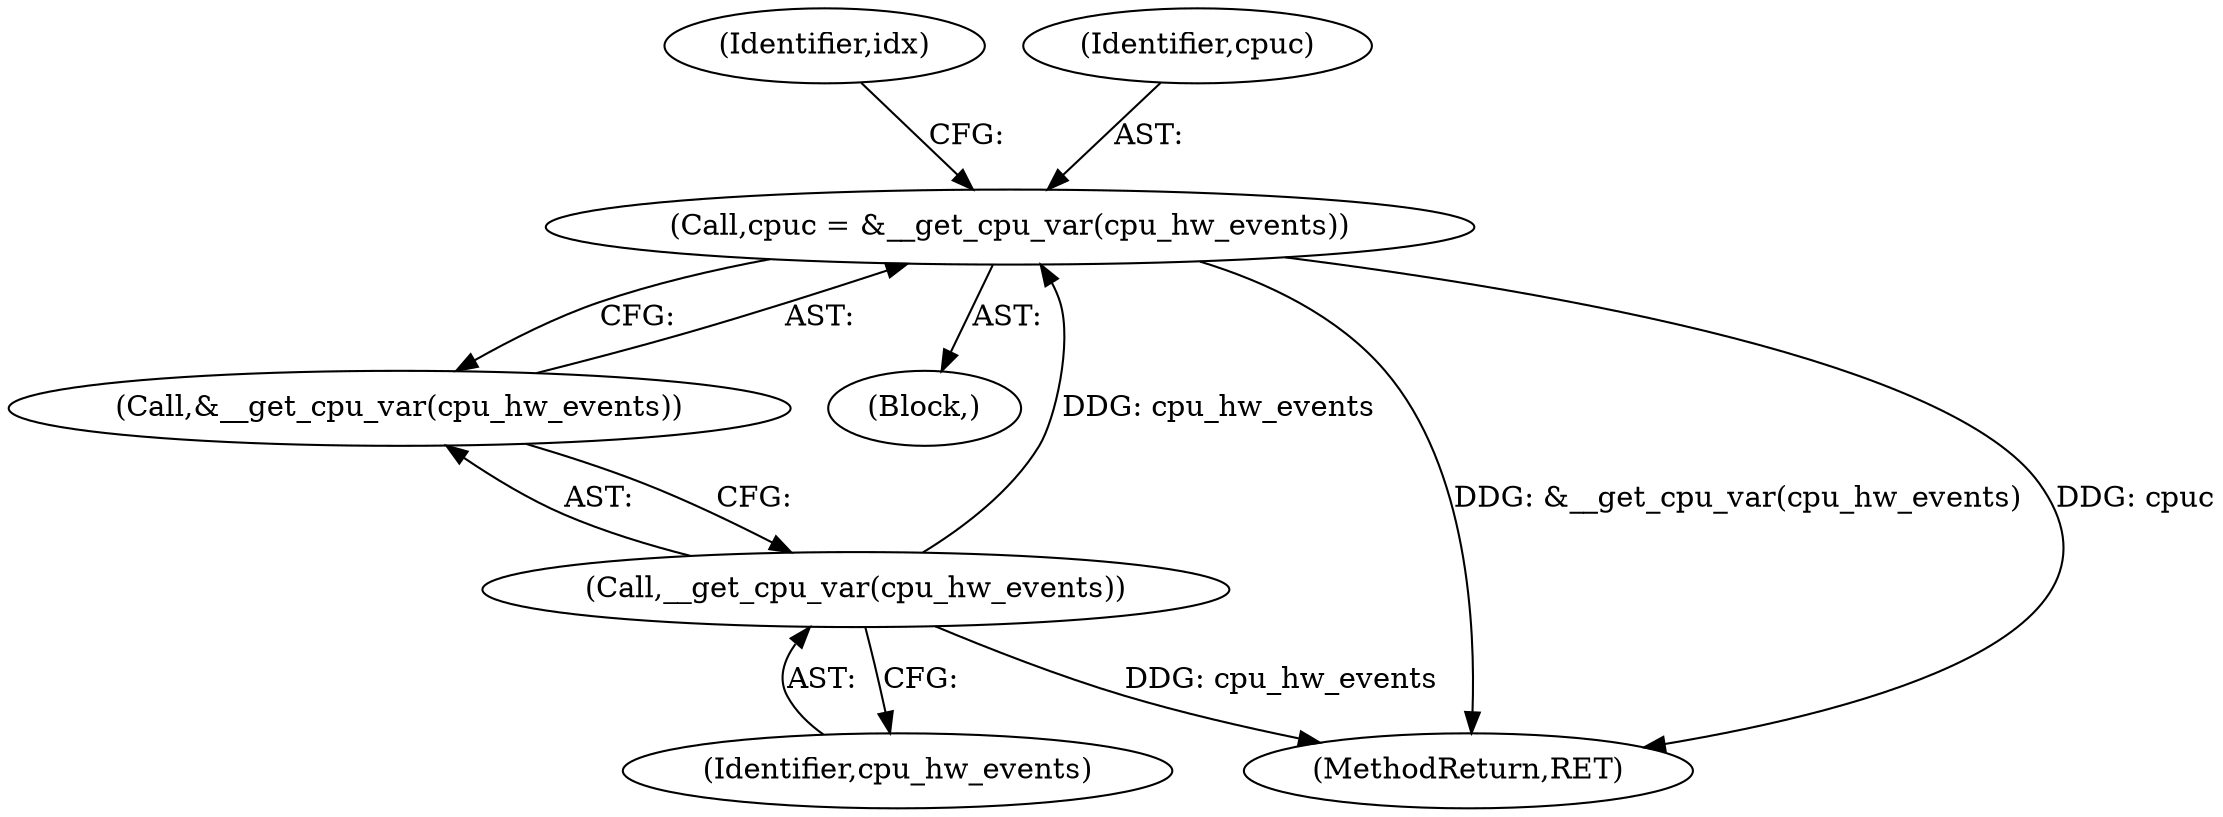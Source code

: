 digraph "0_linux_a8b0ca17b80e92faab46ee7179ba9e99ccb61233_2@pointer" {
"1000133" [label="(Call,cpuc = &__get_cpu_var(cpu_hw_events))"];
"1000136" [label="(Call,__get_cpu_var(cpu_hw_events))"];
"1000133" [label="(Call,cpuc = &__get_cpu_var(cpu_hw_events))"];
"1000135" [label="(Call,&__get_cpu_var(cpu_hw_events))"];
"1000137" [label="(Identifier,cpu_hw_events)"];
"1000106" [label="(Block,)"];
"1000140" [label="(Identifier,idx)"];
"1000219" [label="(MethodReturn,RET)"];
"1000134" [label="(Identifier,cpuc)"];
"1000136" [label="(Call,__get_cpu_var(cpu_hw_events))"];
"1000133" -> "1000106"  [label="AST: "];
"1000133" -> "1000135"  [label="CFG: "];
"1000134" -> "1000133"  [label="AST: "];
"1000135" -> "1000133"  [label="AST: "];
"1000140" -> "1000133"  [label="CFG: "];
"1000133" -> "1000219"  [label="DDG: cpuc"];
"1000133" -> "1000219"  [label="DDG: &__get_cpu_var(cpu_hw_events)"];
"1000136" -> "1000133"  [label="DDG: cpu_hw_events"];
"1000136" -> "1000135"  [label="AST: "];
"1000136" -> "1000137"  [label="CFG: "];
"1000137" -> "1000136"  [label="AST: "];
"1000135" -> "1000136"  [label="CFG: "];
"1000136" -> "1000219"  [label="DDG: cpu_hw_events"];
}
